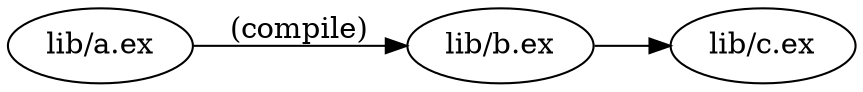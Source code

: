 
digraph "xref graph" {
rankdir=LR
  "lib/a.ex"
  "lib/a.ex" -> "lib/b.ex" [label="(compile)"]
  "lib/b.ex" -> "lib/c.ex"
}
